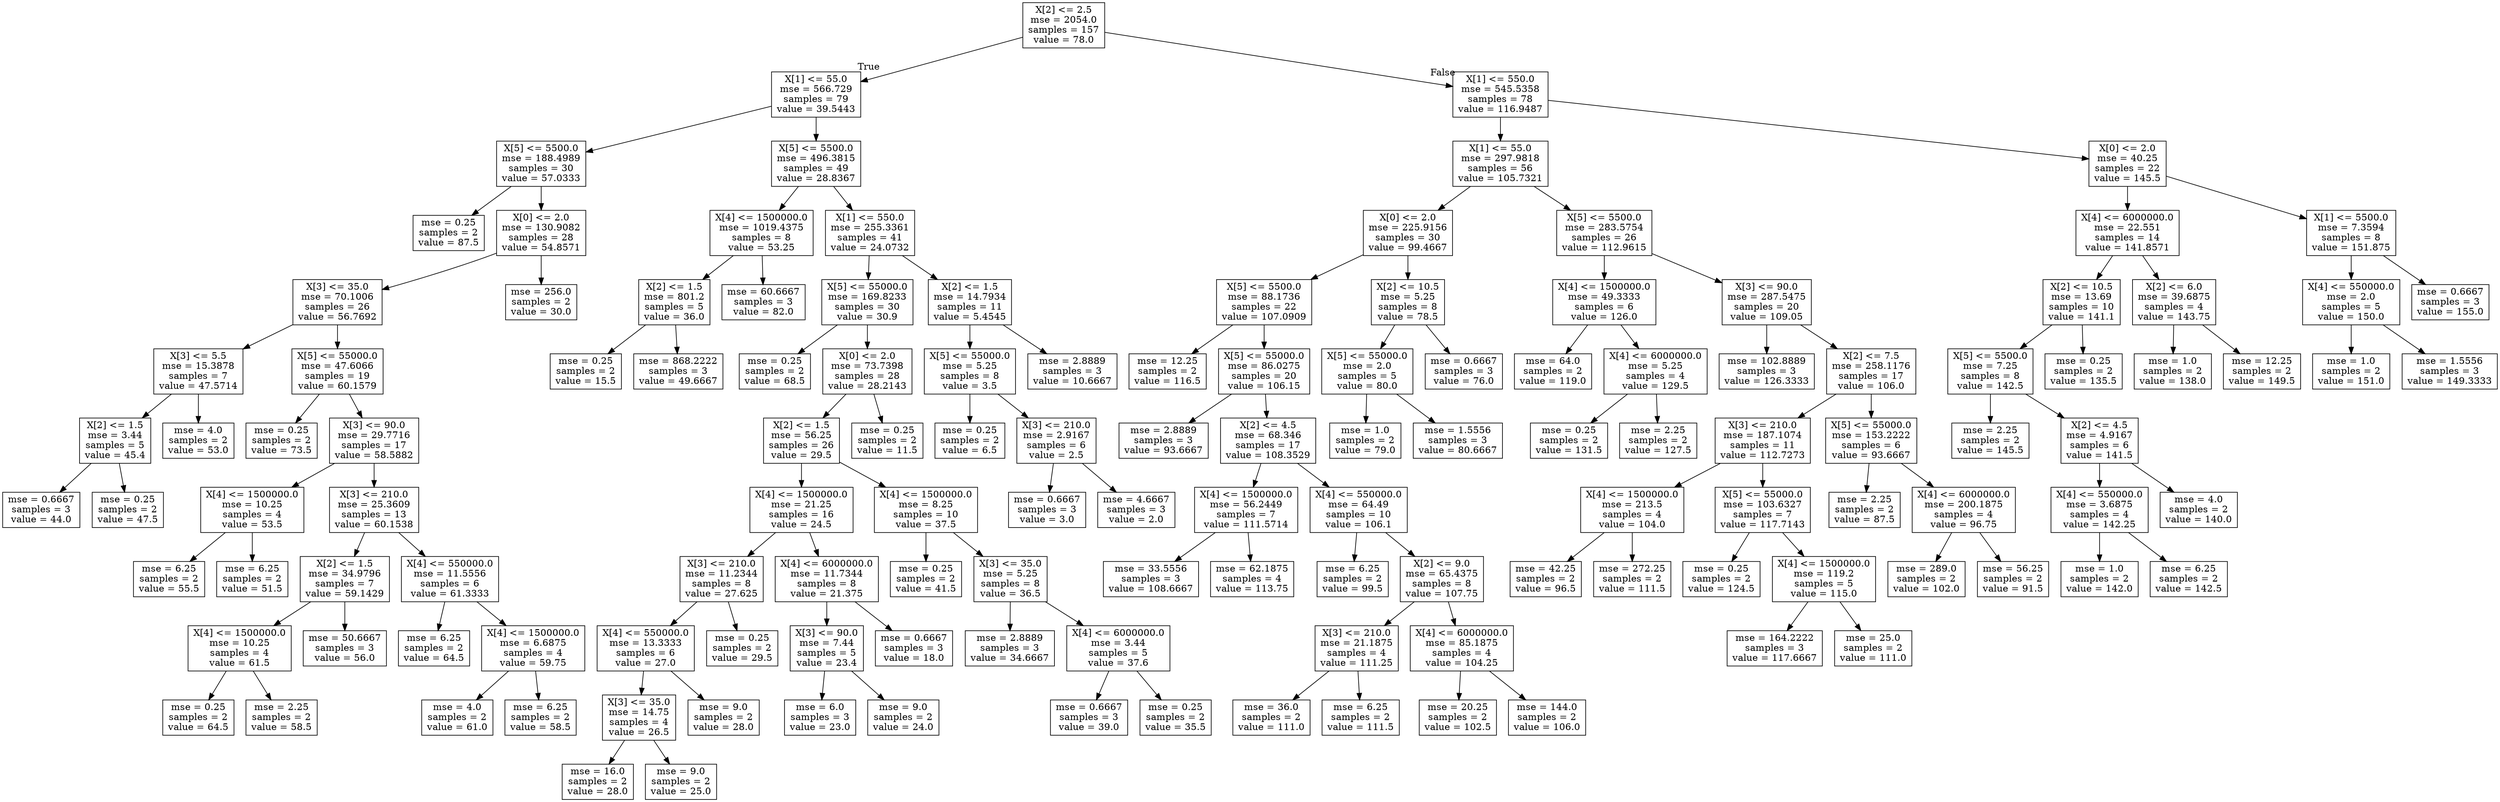 digraph Tree {
node [shape=box] ;
0 [label="X[2] <= 2.5\nmse = 2054.0\nsamples = 157\nvalue = 78.0"] ;
1 [label="X[1] <= 55.0\nmse = 566.729\nsamples = 79\nvalue = 39.5443"] ;
0 -> 1 [labeldistance=2.5, labelangle=45, headlabel="True"] ;
2 [label="X[5] <= 5500.0\nmse = 188.4989\nsamples = 30\nvalue = 57.0333"] ;
1 -> 2 ;
3 [label="mse = 0.25\nsamples = 2\nvalue = 87.5"] ;
2 -> 3 ;
4 [label="X[0] <= 2.0\nmse = 130.9082\nsamples = 28\nvalue = 54.8571"] ;
2 -> 4 ;
5 [label="X[3] <= 35.0\nmse = 70.1006\nsamples = 26\nvalue = 56.7692"] ;
4 -> 5 ;
6 [label="X[3] <= 5.5\nmse = 15.3878\nsamples = 7\nvalue = 47.5714"] ;
5 -> 6 ;
7 [label="X[2] <= 1.5\nmse = 3.44\nsamples = 5\nvalue = 45.4"] ;
6 -> 7 ;
8 [label="mse = 0.6667\nsamples = 3\nvalue = 44.0"] ;
7 -> 8 ;
9 [label="mse = 0.25\nsamples = 2\nvalue = 47.5"] ;
7 -> 9 ;
10 [label="mse = 4.0\nsamples = 2\nvalue = 53.0"] ;
6 -> 10 ;
11 [label="X[5] <= 55000.0\nmse = 47.6066\nsamples = 19\nvalue = 60.1579"] ;
5 -> 11 ;
12 [label="mse = 0.25\nsamples = 2\nvalue = 73.5"] ;
11 -> 12 ;
13 [label="X[3] <= 90.0\nmse = 29.7716\nsamples = 17\nvalue = 58.5882"] ;
11 -> 13 ;
14 [label="X[4] <= 1500000.0\nmse = 10.25\nsamples = 4\nvalue = 53.5"] ;
13 -> 14 ;
15 [label="mse = 6.25\nsamples = 2\nvalue = 55.5"] ;
14 -> 15 ;
16 [label="mse = 6.25\nsamples = 2\nvalue = 51.5"] ;
14 -> 16 ;
17 [label="X[3] <= 210.0\nmse = 25.3609\nsamples = 13\nvalue = 60.1538"] ;
13 -> 17 ;
18 [label="X[2] <= 1.5\nmse = 34.9796\nsamples = 7\nvalue = 59.1429"] ;
17 -> 18 ;
19 [label="X[4] <= 1500000.0\nmse = 10.25\nsamples = 4\nvalue = 61.5"] ;
18 -> 19 ;
20 [label="mse = 0.25\nsamples = 2\nvalue = 64.5"] ;
19 -> 20 ;
21 [label="mse = 2.25\nsamples = 2\nvalue = 58.5"] ;
19 -> 21 ;
22 [label="mse = 50.6667\nsamples = 3\nvalue = 56.0"] ;
18 -> 22 ;
23 [label="X[4] <= 550000.0\nmse = 11.5556\nsamples = 6\nvalue = 61.3333"] ;
17 -> 23 ;
24 [label="mse = 6.25\nsamples = 2\nvalue = 64.5"] ;
23 -> 24 ;
25 [label="X[4] <= 1500000.0\nmse = 6.6875\nsamples = 4\nvalue = 59.75"] ;
23 -> 25 ;
26 [label="mse = 4.0\nsamples = 2\nvalue = 61.0"] ;
25 -> 26 ;
27 [label="mse = 6.25\nsamples = 2\nvalue = 58.5"] ;
25 -> 27 ;
28 [label="mse = 256.0\nsamples = 2\nvalue = 30.0"] ;
4 -> 28 ;
29 [label="X[5] <= 5500.0\nmse = 496.3815\nsamples = 49\nvalue = 28.8367"] ;
1 -> 29 ;
30 [label="X[4] <= 1500000.0\nmse = 1019.4375\nsamples = 8\nvalue = 53.25"] ;
29 -> 30 ;
31 [label="X[2] <= 1.5\nmse = 801.2\nsamples = 5\nvalue = 36.0"] ;
30 -> 31 ;
32 [label="mse = 0.25\nsamples = 2\nvalue = 15.5"] ;
31 -> 32 ;
33 [label="mse = 868.2222\nsamples = 3\nvalue = 49.6667"] ;
31 -> 33 ;
34 [label="mse = 60.6667\nsamples = 3\nvalue = 82.0"] ;
30 -> 34 ;
35 [label="X[1] <= 550.0\nmse = 255.3361\nsamples = 41\nvalue = 24.0732"] ;
29 -> 35 ;
36 [label="X[5] <= 55000.0\nmse = 169.8233\nsamples = 30\nvalue = 30.9"] ;
35 -> 36 ;
37 [label="mse = 0.25\nsamples = 2\nvalue = 68.5"] ;
36 -> 37 ;
38 [label="X[0] <= 2.0\nmse = 73.7398\nsamples = 28\nvalue = 28.2143"] ;
36 -> 38 ;
39 [label="X[2] <= 1.5\nmse = 56.25\nsamples = 26\nvalue = 29.5"] ;
38 -> 39 ;
40 [label="X[4] <= 1500000.0\nmse = 21.25\nsamples = 16\nvalue = 24.5"] ;
39 -> 40 ;
41 [label="X[3] <= 210.0\nmse = 11.2344\nsamples = 8\nvalue = 27.625"] ;
40 -> 41 ;
42 [label="X[4] <= 550000.0\nmse = 13.3333\nsamples = 6\nvalue = 27.0"] ;
41 -> 42 ;
43 [label="X[3] <= 35.0\nmse = 14.75\nsamples = 4\nvalue = 26.5"] ;
42 -> 43 ;
44 [label="mse = 16.0\nsamples = 2\nvalue = 28.0"] ;
43 -> 44 ;
45 [label="mse = 9.0\nsamples = 2\nvalue = 25.0"] ;
43 -> 45 ;
46 [label="mse = 9.0\nsamples = 2\nvalue = 28.0"] ;
42 -> 46 ;
47 [label="mse = 0.25\nsamples = 2\nvalue = 29.5"] ;
41 -> 47 ;
48 [label="X[4] <= 6000000.0\nmse = 11.7344\nsamples = 8\nvalue = 21.375"] ;
40 -> 48 ;
49 [label="X[3] <= 90.0\nmse = 7.44\nsamples = 5\nvalue = 23.4"] ;
48 -> 49 ;
50 [label="mse = 6.0\nsamples = 3\nvalue = 23.0"] ;
49 -> 50 ;
51 [label="mse = 9.0\nsamples = 2\nvalue = 24.0"] ;
49 -> 51 ;
52 [label="mse = 0.6667\nsamples = 3\nvalue = 18.0"] ;
48 -> 52 ;
53 [label="X[4] <= 1500000.0\nmse = 8.25\nsamples = 10\nvalue = 37.5"] ;
39 -> 53 ;
54 [label="mse = 0.25\nsamples = 2\nvalue = 41.5"] ;
53 -> 54 ;
55 [label="X[3] <= 35.0\nmse = 5.25\nsamples = 8\nvalue = 36.5"] ;
53 -> 55 ;
56 [label="mse = 2.8889\nsamples = 3\nvalue = 34.6667"] ;
55 -> 56 ;
57 [label="X[4] <= 6000000.0\nmse = 3.44\nsamples = 5\nvalue = 37.6"] ;
55 -> 57 ;
58 [label="mse = 0.6667\nsamples = 3\nvalue = 39.0"] ;
57 -> 58 ;
59 [label="mse = 0.25\nsamples = 2\nvalue = 35.5"] ;
57 -> 59 ;
60 [label="mse = 0.25\nsamples = 2\nvalue = 11.5"] ;
38 -> 60 ;
61 [label="X[2] <= 1.5\nmse = 14.7934\nsamples = 11\nvalue = 5.4545"] ;
35 -> 61 ;
62 [label="X[5] <= 55000.0\nmse = 5.25\nsamples = 8\nvalue = 3.5"] ;
61 -> 62 ;
63 [label="mse = 0.25\nsamples = 2\nvalue = 6.5"] ;
62 -> 63 ;
64 [label="X[3] <= 210.0\nmse = 2.9167\nsamples = 6\nvalue = 2.5"] ;
62 -> 64 ;
65 [label="mse = 0.6667\nsamples = 3\nvalue = 3.0"] ;
64 -> 65 ;
66 [label="mse = 4.6667\nsamples = 3\nvalue = 2.0"] ;
64 -> 66 ;
67 [label="mse = 2.8889\nsamples = 3\nvalue = 10.6667"] ;
61 -> 67 ;
68 [label="X[1] <= 550.0\nmse = 545.5358\nsamples = 78\nvalue = 116.9487"] ;
0 -> 68 [labeldistance=2.5, labelangle=-45, headlabel="False"] ;
69 [label="X[1] <= 55.0\nmse = 297.9818\nsamples = 56\nvalue = 105.7321"] ;
68 -> 69 ;
70 [label="X[0] <= 2.0\nmse = 225.9156\nsamples = 30\nvalue = 99.4667"] ;
69 -> 70 ;
71 [label="X[5] <= 5500.0\nmse = 88.1736\nsamples = 22\nvalue = 107.0909"] ;
70 -> 71 ;
72 [label="mse = 12.25\nsamples = 2\nvalue = 116.5"] ;
71 -> 72 ;
73 [label="X[5] <= 55000.0\nmse = 86.0275\nsamples = 20\nvalue = 106.15"] ;
71 -> 73 ;
74 [label="mse = 2.8889\nsamples = 3\nvalue = 93.6667"] ;
73 -> 74 ;
75 [label="X[2] <= 4.5\nmse = 68.346\nsamples = 17\nvalue = 108.3529"] ;
73 -> 75 ;
76 [label="X[4] <= 1500000.0\nmse = 56.2449\nsamples = 7\nvalue = 111.5714"] ;
75 -> 76 ;
77 [label="mse = 33.5556\nsamples = 3\nvalue = 108.6667"] ;
76 -> 77 ;
78 [label="mse = 62.1875\nsamples = 4\nvalue = 113.75"] ;
76 -> 78 ;
79 [label="X[4] <= 550000.0\nmse = 64.49\nsamples = 10\nvalue = 106.1"] ;
75 -> 79 ;
80 [label="mse = 6.25\nsamples = 2\nvalue = 99.5"] ;
79 -> 80 ;
81 [label="X[2] <= 9.0\nmse = 65.4375\nsamples = 8\nvalue = 107.75"] ;
79 -> 81 ;
82 [label="X[3] <= 210.0\nmse = 21.1875\nsamples = 4\nvalue = 111.25"] ;
81 -> 82 ;
83 [label="mse = 36.0\nsamples = 2\nvalue = 111.0"] ;
82 -> 83 ;
84 [label="mse = 6.25\nsamples = 2\nvalue = 111.5"] ;
82 -> 84 ;
85 [label="X[4] <= 6000000.0\nmse = 85.1875\nsamples = 4\nvalue = 104.25"] ;
81 -> 85 ;
86 [label="mse = 20.25\nsamples = 2\nvalue = 102.5"] ;
85 -> 86 ;
87 [label="mse = 144.0\nsamples = 2\nvalue = 106.0"] ;
85 -> 87 ;
88 [label="X[2] <= 10.5\nmse = 5.25\nsamples = 8\nvalue = 78.5"] ;
70 -> 88 ;
89 [label="X[5] <= 55000.0\nmse = 2.0\nsamples = 5\nvalue = 80.0"] ;
88 -> 89 ;
90 [label="mse = 1.0\nsamples = 2\nvalue = 79.0"] ;
89 -> 90 ;
91 [label="mse = 1.5556\nsamples = 3\nvalue = 80.6667"] ;
89 -> 91 ;
92 [label="mse = 0.6667\nsamples = 3\nvalue = 76.0"] ;
88 -> 92 ;
93 [label="X[5] <= 5500.0\nmse = 283.5754\nsamples = 26\nvalue = 112.9615"] ;
69 -> 93 ;
94 [label="X[4] <= 1500000.0\nmse = 49.3333\nsamples = 6\nvalue = 126.0"] ;
93 -> 94 ;
95 [label="mse = 64.0\nsamples = 2\nvalue = 119.0"] ;
94 -> 95 ;
96 [label="X[4] <= 6000000.0\nmse = 5.25\nsamples = 4\nvalue = 129.5"] ;
94 -> 96 ;
97 [label="mse = 0.25\nsamples = 2\nvalue = 131.5"] ;
96 -> 97 ;
98 [label="mse = 2.25\nsamples = 2\nvalue = 127.5"] ;
96 -> 98 ;
99 [label="X[3] <= 90.0\nmse = 287.5475\nsamples = 20\nvalue = 109.05"] ;
93 -> 99 ;
100 [label="mse = 102.8889\nsamples = 3\nvalue = 126.3333"] ;
99 -> 100 ;
101 [label="X[2] <= 7.5\nmse = 258.1176\nsamples = 17\nvalue = 106.0"] ;
99 -> 101 ;
102 [label="X[3] <= 210.0\nmse = 187.1074\nsamples = 11\nvalue = 112.7273"] ;
101 -> 102 ;
103 [label="X[4] <= 1500000.0\nmse = 213.5\nsamples = 4\nvalue = 104.0"] ;
102 -> 103 ;
104 [label="mse = 42.25\nsamples = 2\nvalue = 96.5"] ;
103 -> 104 ;
105 [label="mse = 272.25\nsamples = 2\nvalue = 111.5"] ;
103 -> 105 ;
106 [label="X[5] <= 55000.0\nmse = 103.6327\nsamples = 7\nvalue = 117.7143"] ;
102 -> 106 ;
107 [label="mse = 0.25\nsamples = 2\nvalue = 124.5"] ;
106 -> 107 ;
108 [label="X[4] <= 1500000.0\nmse = 119.2\nsamples = 5\nvalue = 115.0"] ;
106 -> 108 ;
109 [label="mse = 164.2222\nsamples = 3\nvalue = 117.6667"] ;
108 -> 109 ;
110 [label="mse = 25.0\nsamples = 2\nvalue = 111.0"] ;
108 -> 110 ;
111 [label="X[5] <= 55000.0\nmse = 153.2222\nsamples = 6\nvalue = 93.6667"] ;
101 -> 111 ;
112 [label="mse = 2.25\nsamples = 2\nvalue = 87.5"] ;
111 -> 112 ;
113 [label="X[4] <= 6000000.0\nmse = 200.1875\nsamples = 4\nvalue = 96.75"] ;
111 -> 113 ;
114 [label="mse = 289.0\nsamples = 2\nvalue = 102.0"] ;
113 -> 114 ;
115 [label="mse = 56.25\nsamples = 2\nvalue = 91.5"] ;
113 -> 115 ;
116 [label="X[0] <= 2.0\nmse = 40.25\nsamples = 22\nvalue = 145.5"] ;
68 -> 116 ;
117 [label="X[4] <= 6000000.0\nmse = 22.551\nsamples = 14\nvalue = 141.8571"] ;
116 -> 117 ;
118 [label="X[2] <= 10.5\nmse = 13.69\nsamples = 10\nvalue = 141.1"] ;
117 -> 118 ;
119 [label="X[5] <= 5500.0\nmse = 7.25\nsamples = 8\nvalue = 142.5"] ;
118 -> 119 ;
120 [label="mse = 2.25\nsamples = 2\nvalue = 145.5"] ;
119 -> 120 ;
121 [label="X[2] <= 4.5\nmse = 4.9167\nsamples = 6\nvalue = 141.5"] ;
119 -> 121 ;
122 [label="X[4] <= 550000.0\nmse = 3.6875\nsamples = 4\nvalue = 142.25"] ;
121 -> 122 ;
123 [label="mse = 1.0\nsamples = 2\nvalue = 142.0"] ;
122 -> 123 ;
124 [label="mse = 6.25\nsamples = 2\nvalue = 142.5"] ;
122 -> 124 ;
125 [label="mse = 4.0\nsamples = 2\nvalue = 140.0"] ;
121 -> 125 ;
126 [label="mse = 0.25\nsamples = 2\nvalue = 135.5"] ;
118 -> 126 ;
127 [label="X[2] <= 6.0\nmse = 39.6875\nsamples = 4\nvalue = 143.75"] ;
117 -> 127 ;
128 [label="mse = 1.0\nsamples = 2\nvalue = 138.0"] ;
127 -> 128 ;
129 [label="mse = 12.25\nsamples = 2\nvalue = 149.5"] ;
127 -> 129 ;
130 [label="X[1] <= 5500.0\nmse = 7.3594\nsamples = 8\nvalue = 151.875"] ;
116 -> 130 ;
131 [label="X[4] <= 550000.0\nmse = 2.0\nsamples = 5\nvalue = 150.0"] ;
130 -> 131 ;
132 [label="mse = 1.0\nsamples = 2\nvalue = 151.0"] ;
131 -> 132 ;
133 [label="mse = 1.5556\nsamples = 3\nvalue = 149.3333"] ;
131 -> 133 ;
134 [label="mse = 0.6667\nsamples = 3\nvalue = 155.0"] ;
130 -> 134 ;
}